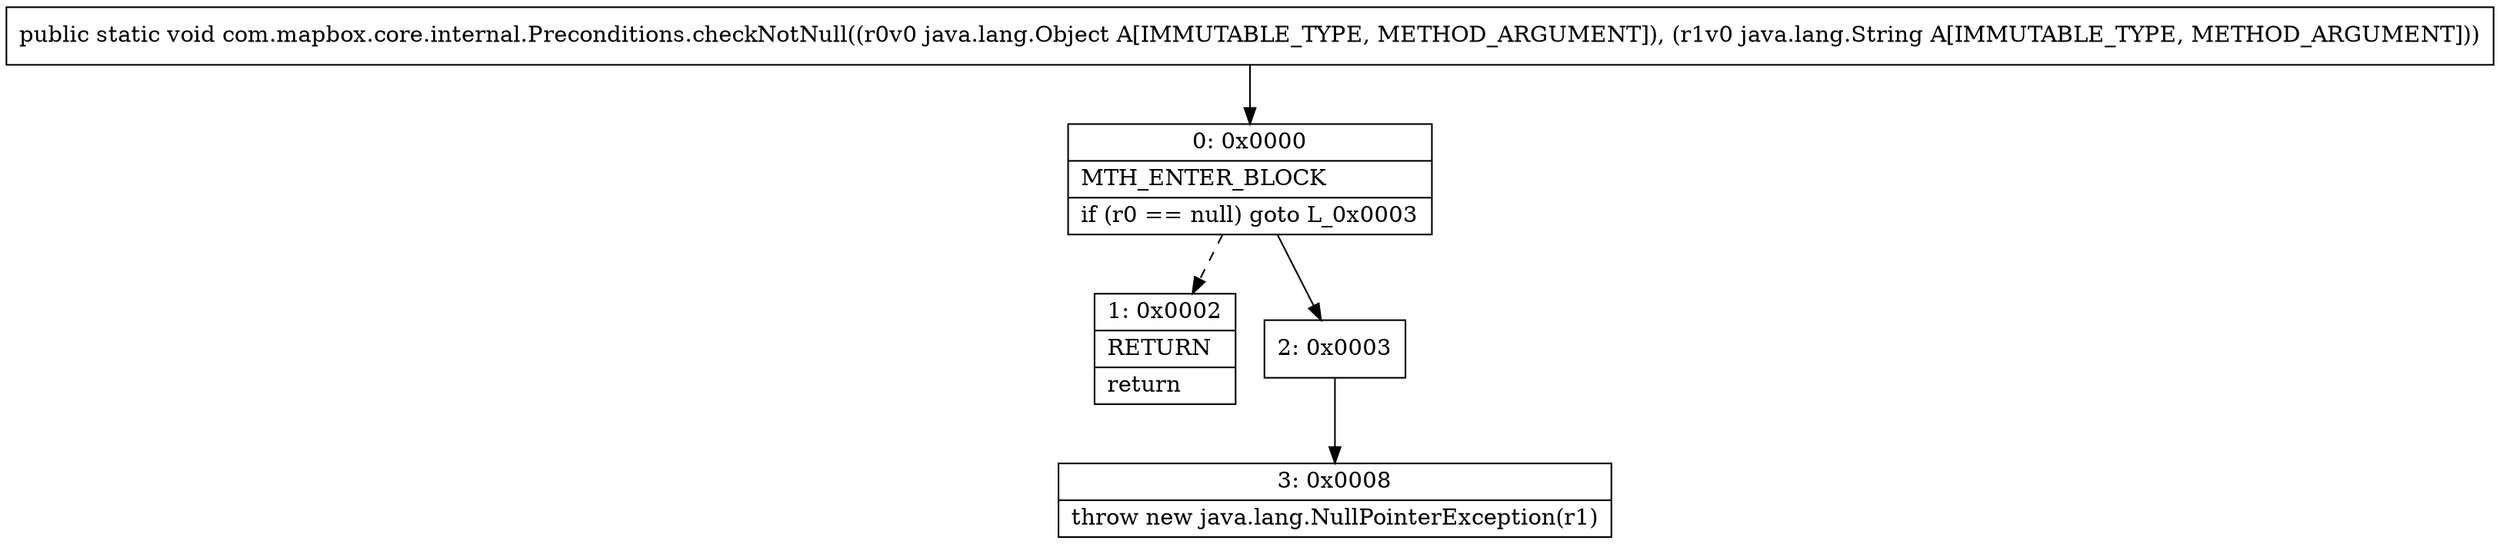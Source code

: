 digraph "CFG forcom.mapbox.core.internal.Preconditions.checkNotNull(Ljava\/lang\/Object;Ljava\/lang\/String;)V" {
Node_0 [shape=record,label="{0\:\ 0x0000|MTH_ENTER_BLOCK\l|if (r0 == null) goto L_0x0003\l}"];
Node_1 [shape=record,label="{1\:\ 0x0002|RETURN\l|return\l}"];
Node_2 [shape=record,label="{2\:\ 0x0003}"];
Node_3 [shape=record,label="{3\:\ 0x0008|throw new java.lang.NullPointerException(r1)\l}"];
MethodNode[shape=record,label="{public static void com.mapbox.core.internal.Preconditions.checkNotNull((r0v0 java.lang.Object A[IMMUTABLE_TYPE, METHOD_ARGUMENT]), (r1v0 java.lang.String A[IMMUTABLE_TYPE, METHOD_ARGUMENT])) }"];
MethodNode -> Node_0;
Node_0 -> Node_1[style=dashed];
Node_0 -> Node_2;
Node_2 -> Node_3;
}

